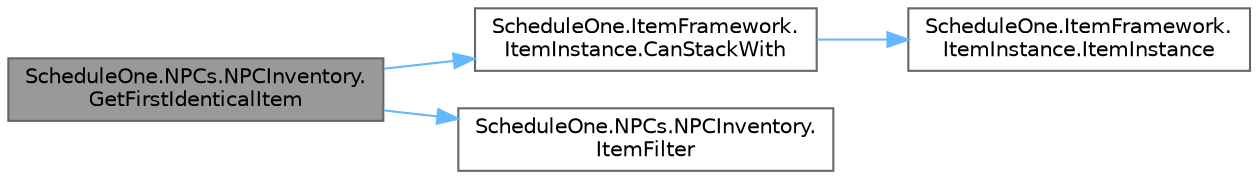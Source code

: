 digraph "ScheduleOne.NPCs.NPCInventory.GetFirstIdenticalItem"
{
 // LATEX_PDF_SIZE
  bgcolor="transparent";
  edge [fontname=Helvetica,fontsize=10,labelfontname=Helvetica,labelfontsize=10];
  node [fontname=Helvetica,fontsize=10,shape=box,height=0.2,width=0.4];
  rankdir="LR";
  Node1 [id="Node000001",label="ScheduleOne.NPCs.NPCInventory.\lGetFirstIdenticalItem",height=0.2,width=0.4,color="gray40", fillcolor="grey60", style="filled", fontcolor="black",tooltip=" "];
  Node1 -> Node2 [id="edge1_Node000001_Node000002",color="steelblue1",style="solid",tooltip=" "];
  Node2 [id="Node000002",label="ScheduleOne.ItemFramework.\lItemInstance.CanStackWith",height=0.2,width=0.4,color="grey40", fillcolor="white", style="filled",URL="$class_schedule_one_1_1_item_framework_1_1_item_instance.html#af77aee25c34dc627afe476a8f43e95ad",tooltip=" "];
  Node2 -> Node3 [id="edge2_Node000002_Node000003",color="steelblue1",style="solid",tooltip=" "];
  Node3 [id="Node000003",label="ScheduleOne.ItemFramework.\lItemInstance.ItemInstance",height=0.2,width=0.4,color="grey40", fillcolor="white", style="filled",URL="$class_schedule_one_1_1_item_framework_1_1_item_instance.html#aab94e02e85d077954c70fafa7fb48789",tooltip=" "];
  Node1 -> Node4 [id="edge3_Node000001_Node000004",color="steelblue1",style="solid",tooltip=" "];
  Node4 [id="Node000004",label="ScheduleOne.NPCs.NPCInventory.\lItemFilter",height=0.2,width=0.4,color="grey40", fillcolor="white", style="filled",URL="$class_schedule_one_1_1_n_p_cs_1_1_n_p_c_inventory.html#a7d92f7e47629dd509bd31168b29491cb",tooltip=" "];
}
